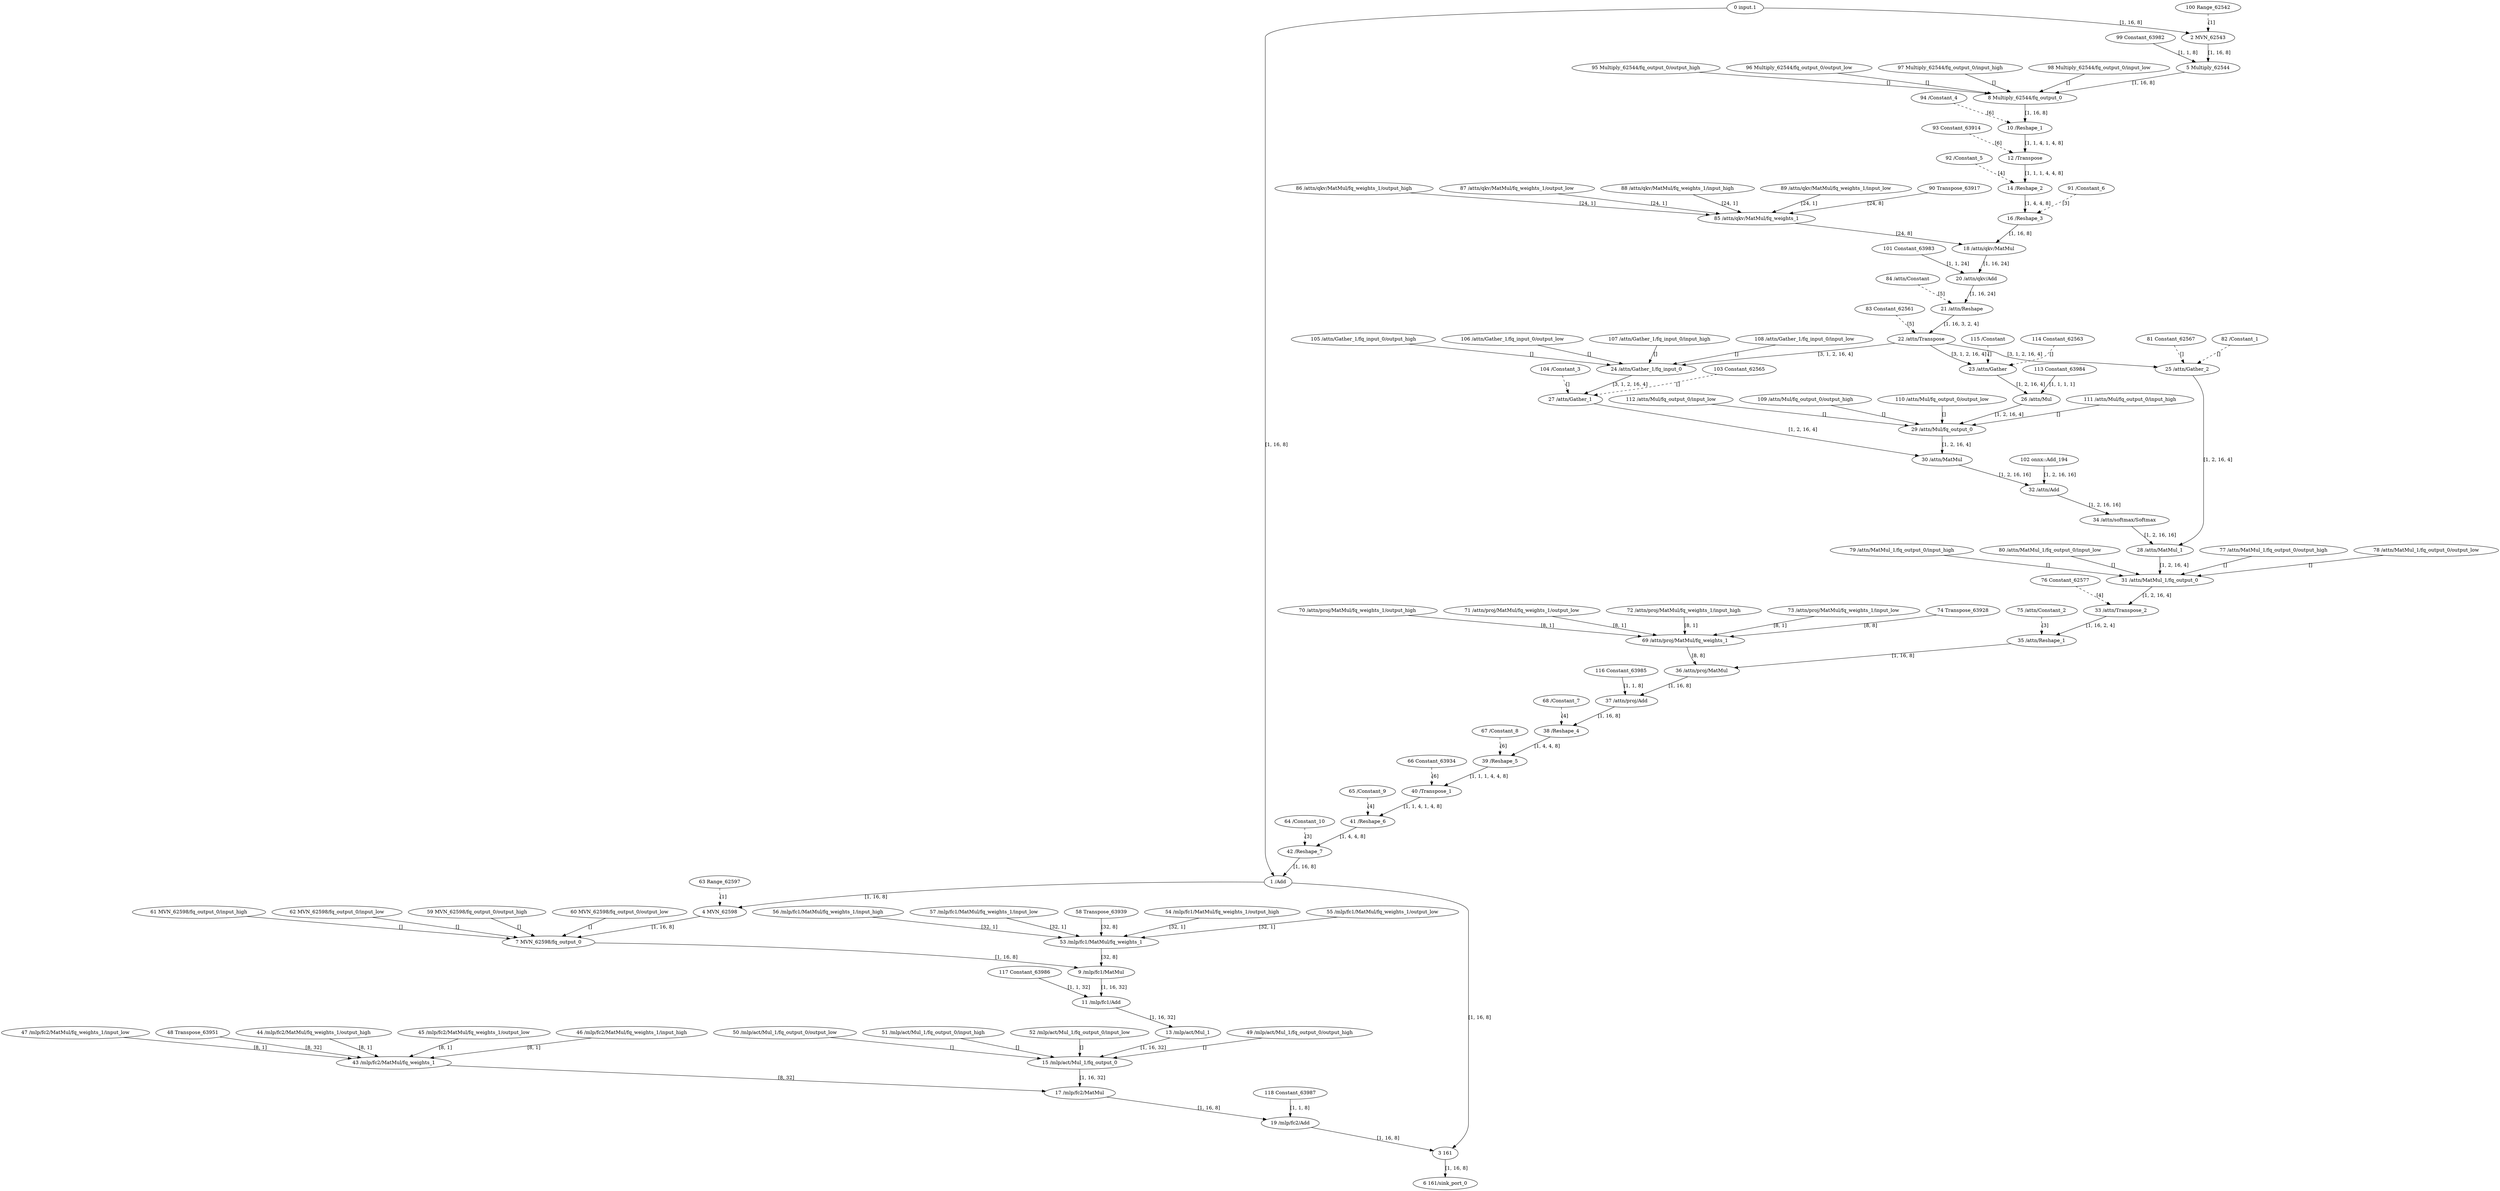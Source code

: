 strict digraph  {
"0 input.1" [id=0, type=Parameter];
"1 /Add" [id=1, type=Add];
"2 MVN_62543" [id=2, type=MVN];
"3 161" [id=3, type=Add];
"4 MVN_62598" [id=4, type=MVN];
"5 Multiply_62544" [id=5, type=Multiply];
"6 161/sink_port_0" [id=6, type=Result];
"7 MVN_62598/fq_output_0" [id=7, type=FakeQuantize];
"8 Multiply_62544/fq_output_0" [id=8, type=FakeQuantize];
"9 /mlp/fc1/MatMul" [id=9, type=MatMul];
"10 /Reshape_1" [id=10, type=Reshape];
"11 /mlp/fc1/Add" [id=11, type=Add];
"12 /Transpose" [id=12, type=Reshape];
"13 /mlp/act/Mul_1" [id=13, type=Gelu];
"14 /Reshape_2" [id=14, type=Reshape];
"15 /mlp/act/Mul_1/fq_output_0" [id=15, type=FakeQuantize];
"16 /Reshape_3" [id=16, type=Reshape];
"17 /mlp/fc2/MatMul" [id=17, type=MatMul];
"18 /attn/qkv/MatMul" [id=18, type=MatMul];
"19 /mlp/fc2/Add" [id=19, type=Add];
"20 /attn/qkv/Add" [id=20, type=Add];
"21 /attn/Reshape" [id=21, type=Reshape];
"22 /attn/Transpose" [id=22, type=Transpose];
"23 /attn/Gather" [id=23, type=Gather];
"24 /attn/Gather_1/fq_input_0" [id=24, type=FakeQuantize];
"25 /attn/Gather_2" [id=25, type=Gather];
"26 /attn/Mul" [id=26, type=Multiply];
"27 /attn/Gather_1" [id=27, type=Gather];
"28 /attn/MatMul_1" [id=28, type=MatMul];
"29 /attn/Mul/fq_output_0" [id=29, type=FakeQuantize];
"30 /attn/MatMul" [id=30, type=MatMul];
"31 /attn/MatMul_1/fq_output_0" [id=31, type=FakeQuantize];
"32 /attn/Add" [id=32, type=Add];
"33 /attn/Transpose_2" [id=33, type=Transpose];
"34 /attn/softmax/Softmax" [id=34, type=Softmax];
"35 /attn/Reshape_1" [id=35, type=Reshape];
"36 /attn/proj/MatMul" [id=36, type=MatMul];
"37 /attn/proj/Add" [id=37, type=Add];
"38 /Reshape_4" [id=38, type=Reshape];
"39 /Reshape_5" [id=39, type=Reshape];
"40 /Transpose_1" [id=40, type=Reshape];
"41 /Reshape_6" [id=41, type=Reshape];
"42 /Reshape_7" [id=42, type=Reshape];
"43 /mlp/fc2/MatMul/fq_weights_1" [id=43, type=FakeQuantize];
"44 /mlp/fc2/MatMul/fq_weights_1/output_high" [id=44, type=Constant];
"45 /mlp/fc2/MatMul/fq_weights_1/output_low" [id=45, type=Constant];
"46 /mlp/fc2/MatMul/fq_weights_1/input_high" [id=46, type=Constant];
"47 /mlp/fc2/MatMul/fq_weights_1/input_low" [id=47, type=Constant];
"48 Transpose_63951" [id=48, type=Constant];
"49 /mlp/act/Mul_1/fq_output_0/output_high" [id=49, type=Constant];
"50 /mlp/act/Mul_1/fq_output_0/output_low" [id=50, type=Constant];
"51 /mlp/act/Mul_1/fq_output_0/input_high" [id=51, type=Constant];
"52 /mlp/act/Mul_1/fq_output_0/input_low" [id=52, type=Constant];
"53 /mlp/fc1/MatMul/fq_weights_1" [id=53, type=FakeQuantize];
"54 /mlp/fc1/MatMul/fq_weights_1/output_high" [id=54, type=Constant];
"55 /mlp/fc1/MatMul/fq_weights_1/output_low" [id=55, type=Constant];
"56 /mlp/fc1/MatMul/fq_weights_1/input_high" [id=56, type=Constant];
"57 /mlp/fc1/MatMul/fq_weights_1/input_low" [id=57, type=Constant];
"58 Transpose_63939" [id=58, type=Constant];
"59 MVN_62598/fq_output_0/output_high" [id=59, type=Constant];
"60 MVN_62598/fq_output_0/output_low" [id=60, type=Constant];
"61 MVN_62598/fq_output_0/input_high" [id=61, type=Constant];
"62 MVN_62598/fq_output_0/input_low" [id=62, type=Constant];
"63 Range_62597" [id=63, type=Constant];
"64 /Constant_10" [id=64, type=Constant];
"65 /Constant_9" [id=65, type=Constant];
"66 Constant_63934" [id=66, type=Constant];
"67 /Constant_8" [id=67, type=Constant];
"68 /Constant_7" [id=68, type=Constant];
"69 /attn/proj/MatMul/fq_weights_1" [id=69, type=FakeQuantize];
"70 /attn/proj/MatMul/fq_weights_1/output_high" [id=70, type=Constant];
"71 /attn/proj/MatMul/fq_weights_1/output_low" [id=71, type=Constant];
"72 /attn/proj/MatMul/fq_weights_1/input_high" [id=72, type=Constant];
"73 /attn/proj/MatMul/fq_weights_1/input_low" [id=73, type=Constant];
"74 Transpose_63928" [id=74, type=Constant];
"75 /attn/Constant_2" [id=75, type=Constant];
"76 Constant_62577" [id=76, type=Constant];
"77 /attn/MatMul_1/fq_output_0/output_high" [id=77, type=Constant];
"78 /attn/MatMul_1/fq_output_0/output_low" [id=78, type=Constant];
"79 /attn/MatMul_1/fq_output_0/input_high" [id=79, type=Constant];
"80 /attn/MatMul_1/fq_output_0/input_low" [id=80, type=Constant];
"81 Constant_62567" [id=81, type=Constant];
"82 /Constant_1" [id=82, type=Constant];
"83 Constant_62561" [id=83, type=Constant];
"84 /attn/Constant" [id=84, type=Constant];
"85 /attn/qkv/MatMul/fq_weights_1" [id=85, type=FakeQuantize];
"86 /attn/qkv/MatMul/fq_weights_1/output_high" [id=86, type=Constant];
"87 /attn/qkv/MatMul/fq_weights_1/output_low" [id=87, type=Constant];
"88 /attn/qkv/MatMul/fq_weights_1/input_high" [id=88, type=Constant];
"89 /attn/qkv/MatMul/fq_weights_1/input_low" [id=89, type=Constant];
"90 Transpose_63917" [id=90, type=Constant];
"91 /Constant_6" [id=91, type=Constant];
"92 /Constant_5" [id=92, type=Constant];
"93 Constant_63914" [id=93, type=Constant];
"94 /Constant_4" [id=94, type=Constant];
"95 Multiply_62544/fq_output_0/output_high" [id=95, type=Constant];
"96 Multiply_62544/fq_output_0/output_low" [id=96, type=Constant];
"97 Multiply_62544/fq_output_0/input_high" [id=97, type=Constant];
"98 Multiply_62544/fq_output_0/input_low" [id=98, type=Constant];
"99 Constant_63982" [id=99, type=Constant];
"100 Range_62542" [id=100, type=Constant];
"101 Constant_63983" [id=101, type=Constant];
"102 onnx^^Add_194" [id=102, label="102 onnx::Add_194", type=Constant];
"103 Constant_62565" [id=103, type=Constant];
"104 /Constant_3" [id=104, type=Constant];
"105 /attn/Gather_1/fq_input_0/output_high" [id=105, type=Constant];
"106 /attn/Gather_1/fq_input_0/output_low" [id=106, type=Constant];
"107 /attn/Gather_1/fq_input_0/input_high" [id=107, type=Constant];
"108 /attn/Gather_1/fq_input_0/input_low" [id=108, type=Constant];
"109 /attn/Mul/fq_output_0/output_high" [id=109, type=Constant];
"110 /attn/Mul/fq_output_0/output_low" [id=110, type=Constant];
"111 /attn/Mul/fq_output_0/input_high" [id=111, type=Constant];
"112 /attn/Mul/fq_output_0/input_low" [id=112, type=Constant];
"113 Constant_63984" [id=113, type=Constant];
"114 Constant_62563" [id=114, type=Constant];
"115 /Constant" [id=115, type=Constant];
"116 Constant_63985" [id=116, type=Constant];
"117 Constant_63986" [id=117, type=Constant];
"118 Constant_63987" [id=118, type=Constant];
"0 input.1" -> "1 /Add"  [label="[1, 16, 8]", style=solid];
"0 input.1" -> "2 MVN_62543"  [label="[1, 16, 8]", style=solid];
"1 /Add" -> "3 161"  [label="[1, 16, 8]", style=solid];
"1 /Add" -> "4 MVN_62598"  [label="[1, 16, 8]", style=solid];
"2 MVN_62543" -> "5 Multiply_62544"  [label="[1, 16, 8]", style=solid];
"3 161" -> "6 161/sink_port_0"  [label="[1, 16, 8]", style=solid];
"4 MVN_62598" -> "7 MVN_62598/fq_output_0"  [label="[1, 16, 8]", style=solid];
"5 Multiply_62544" -> "8 Multiply_62544/fq_output_0"  [label="[1, 16, 8]", style=solid];
"7 MVN_62598/fq_output_0" -> "9 /mlp/fc1/MatMul"  [label="[1, 16, 8]", style=solid];
"8 Multiply_62544/fq_output_0" -> "10 /Reshape_1"  [label="[1, 16, 8]", style=solid];
"9 /mlp/fc1/MatMul" -> "11 /mlp/fc1/Add"  [label="[1, 16, 32]", style=solid];
"10 /Reshape_1" -> "12 /Transpose"  [label="[1, 1, 4, 1, 4, 8]", style=solid];
"11 /mlp/fc1/Add" -> "13 /mlp/act/Mul_1"  [label="[1, 16, 32]", style=solid];
"12 /Transpose" -> "14 /Reshape_2"  [label="[1, 1, 1, 4, 4, 8]", style=solid];
"13 /mlp/act/Mul_1" -> "15 /mlp/act/Mul_1/fq_output_0"  [label="[1, 16, 32]", style=solid];
"14 /Reshape_2" -> "16 /Reshape_3"  [label="[1, 4, 4, 8]", style=solid];
"15 /mlp/act/Mul_1/fq_output_0" -> "17 /mlp/fc2/MatMul"  [label="[1, 16, 32]", style=solid];
"16 /Reshape_3" -> "18 /attn/qkv/MatMul"  [label="[1, 16, 8]", style=solid];
"17 /mlp/fc2/MatMul" -> "19 /mlp/fc2/Add"  [label="[1, 16, 8]", style=solid];
"18 /attn/qkv/MatMul" -> "20 /attn/qkv/Add"  [label="[1, 16, 24]", style=solid];
"19 /mlp/fc2/Add" -> "3 161"  [label="[1, 16, 8]", style=solid];
"20 /attn/qkv/Add" -> "21 /attn/Reshape"  [label="[1, 16, 24]", style=solid];
"21 /attn/Reshape" -> "22 /attn/Transpose"  [label="[1, 16, 3, 2, 4]", style=solid];
"22 /attn/Transpose" -> "23 /attn/Gather"  [label="[3, 1, 2, 16, 4]", style=solid];
"22 /attn/Transpose" -> "24 /attn/Gather_1/fq_input_0"  [label="[3, 1, 2, 16, 4]", style=solid];
"22 /attn/Transpose" -> "25 /attn/Gather_2"  [label="[3, 1, 2, 16, 4]", style=solid];
"23 /attn/Gather" -> "26 /attn/Mul"  [label="[1, 2, 16, 4]", style=solid];
"24 /attn/Gather_1/fq_input_0" -> "27 /attn/Gather_1"  [label="[3, 1, 2, 16, 4]", style=solid];
"25 /attn/Gather_2" -> "28 /attn/MatMul_1"  [label="[1, 2, 16, 4]", style=solid];
"26 /attn/Mul" -> "29 /attn/Mul/fq_output_0"  [label="[1, 2, 16, 4]", style=solid];
"27 /attn/Gather_1" -> "30 /attn/MatMul"  [label="[1, 2, 16, 4]", style=solid];
"28 /attn/MatMul_1" -> "31 /attn/MatMul_1/fq_output_0"  [label="[1, 2, 16, 4]", style=solid];
"29 /attn/Mul/fq_output_0" -> "30 /attn/MatMul"  [label="[1, 2, 16, 4]", style=solid];
"30 /attn/MatMul" -> "32 /attn/Add"  [label="[1, 2, 16, 16]", style=solid];
"31 /attn/MatMul_1/fq_output_0" -> "33 /attn/Transpose_2"  [label="[1, 2, 16, 4]", style=solid];
"32 /attn/Add" -> "34 /attn/softmax/Softmax"  [label="[1, 2, 16, 16]", style=solid];
"33 /attn/Transpose_2" -> "35 /attn/Reshape_1"  [label="[1, 16, 2, 4]", style=solid];
"34 /attn/softmax/Softmax" -> "28 /attn/MatMul_1"  [label="[1, 2, 16, 16]", style=solid];
"35 /attn/Reshape_1" -> "36 /attn/proj/MatMul"  [label="[1, 16, 8]", style=solid];
"36 /attn/proj/MatMul" -> "37 /attn/proj/Add"  [label="[1, 16, 8]", style=solid];
"37 /attn/proj/Add" -> "38 /Reshape_4"  [label="[1, 16, 8]", style=solid];
"38 /Reshape_4" -> "39 /Reshape_5"  [label="[1, 4, 4, 8]", style=solid];
"39 /Reshape_5" -> "40 /Transpose_1"  [label="[1, 1, 1, 4, 4, 8]", style=solid];
"40 /Transpose_1" -> "41 /Reshape_6"  [label="[1, 1, 4, 1, 4, 8]", style=solid];
"41 /Reshape_6" -> "42 /Reshape_7"  [label="[1, 4, 4, 8]", style=solid];
"42 /Reshape_7" -> "1 /Add"  [label="[1, 16, 8]", style=solid];
"43 /mlp/fc2/MatMul/fq_weights_1" -> "17 /mlp/fc2/MatMul"  [label="[8, 32]", style=solid];
"44 /mlp/fc2/MatMul/fq_weights_1/output_high" -> "43 /mlp/fc2/MatMul/fq_weights_1"  [label="[8, 1]", style=solid];
"45 /mlp/fc2/MatMul/fq_weights_1/output_low" -> "43 /mlp/fc2/MatMul/fq_weights_1"  [label="[8, 1]", style=solid];
"46 /mlp/fc2/MatMul/fq_weights_1/input_high" -> "43 /mlp/fc2/MatMul/fq_weights_1"  [label="[8, 1]", style=solid];
"47 /mlp/fc2/MatMul/fq_weights_1/input_low" -> "43 /mlp/fc2/MatMul/fq_weights_1"  [label="[8, 1]", style=solid];
"48 Transpose_63951" -> "43 /mlp/fc2/MatMul/fq_weights_1"  [label="[8, 32]", style=solid];
"49 /mlp/act/Mul_1/fq_output_0/output_high" -> "15 /mlp/act/Mul_1/fq_output_0"  [label="[]", style=solid];
"50 /mlp/act/Mul_1/fq_output_0/output_low" -> "15 /mlp/act/Mul_1/fq_output_0"  [label="[]", style=solid];
"51 /mlp/act/Mul_1/fq_output_0/input_high" -> "15 /mlp/act/Mul_1/fq_output_0"  [label="[]", style=solid];
"52 /mlp/act/Mul_1/fq_output_0/input_low" -> "15 /mlp/act/Mul_1/fq_output_0"  [label="[]", style=solid];
"53 /mlp/fc1/MatMul/fq_weights_1" -> "9 /mlp/fc1/MatMul"  [label="[32, 8]", style=solid];
"54 /mlp/fc1/MatMul/fq_weights_1/output_high" -> "53 /mlp/fc1/MatMul/fq_weights_1"  [label="[32, 1]", style=solid];
"55 /mlp/fc1/MatMul/fq_weights_1/output_low" -> "53 /mlp/fc1/MatMul/fq_weights_1"  [label="[32, 1]", style=solid];
"56 /mlp/fc1/MatMul/fq_weights_1/input_high" -> "53 /mlp/fc1/MatMul/fq_weights_1"  [label="[32, 1]", style=solid];
"57 /mlp/fc1/MatMul/fq_weights_1/input_low" -> "53 /mlp/fc1/MatMul/fq_weights_1"  [label="[32, 1]", style=solid];
"58 Transpose_63939" -> "53 /mlp/fc1/MatMul/fq_weights_1"  [label="[32, 8]", style=solid];
"59 MVN_62598/fq_output_0/output_high" -> "7 MVN_62598/fq_output_0"  [label="[]", style=solid];
"60 MVN_62598/fq_output_0/output_low" -> "7 MVN_62598/fq_output_0"  [label="[]", style=solid];
"61 MVN_62598/fq_output_0/input_high" -> "7 MVN_62598/fq_output_0"  [label="[]", style=solid];
"62 MVN_62598/fq_output_0/input_low" -> "7 MVN_62598/fq_output_0"  [label="[]", style=solid];
"63 Range_62597" -> "4 MVN_62598"  [label="[1]", style=dashed];
"64 /Constant_10" -> "42 /Reshape_7"  [label="[3]", style=dashed];
"65 /Constant_9" -> "41 /Reshape_6"  [label="[4]", style=dashed];
"66 Constant_63934" -> "40 /Transpose_1"  [label="[6]", style=dashed];
"67 /Constant_8" -> "39 /Reshape_5"  [label="[6]", style=dashed];
"68 /Constant_7" -> "38 /Reshape_4"  [label="[4]", style=dashed];
"69 /attn/proj/MatMul/fq_weights_1" -> "36 /attn/proj/MatMul"  [label="[8, 8]", style=solid];
"70 /attn/proj/MatMul/fq_weights_1/output_high" -> "69 /attn/proj/MatMul/fq_weights_1"  [label="[8, 1]", style=solid];
"71 /attn/proj/MatMul/fq_weights_1/output_low" -> "69 /attn/proj/MatMul/fq_weights_1"  [label="[8, 1]", style=solid];
"72 /attn/proj/MatMul/fq_weights_1/input_high" -> "69 /attn/proj/MatMul/fq_weights_1"  [label="[8, 1]", style=solid];
"73 /attn/proj/MatMul/fq_weights_1/input_low" -> "69 /attn/proj/MatMul/fq_weights_1"  [label="[8, 1]", style=solid];
"74 Transpose_63928" -> "69 /attn/proj/MatMul/fq_weights_1"  [label="[8, 8]", style=solid];
"75 /attn/Constant_2" -> "35 /attn/Reshape_1"  [label="[3]", style=dashed];
"76 Constant_62577" -> "33 /attn/Transpose_2"  [label="[4]", style=dashed];
"77 /attn/MatMul_1/fq_output_0/output_high" -> "31 /attn/MatMul_1/fq_output_0"  [label="[]", style=solid];
"78 /attn/MatMul_1/fq_output_0/output_low" -> "31 /attn/MatMul_1/fq_output_0"  [label="[]", style=solid];
"79 /attn/MatMul_1/fq_output_0/input_high" -> "31 /attn/MatMul_1/fq_output_0"  [label="[]", style=solid];
"80 /attn/MatMul_1/fq_output_0/input_low" -> "31 /attn/MatMul_1/fq_output_0"  [label="[]", style=solid];
"81 Constant_62567" -> "25 /attn/Gather_2"  [label="[]", style=dashed];
"82 /Constant_1" -> "25 /attn/Gather_2"  [label="[]", style=dashed];
"83 Constant_62561" -> "22 /attn/Transpose"  [label="[5]", style=dashed];
"84 /attn/Constant" -> "21 /attn/Reshape"  [label="[5]", style=dashed];
"85 /attn/qkv/MatMul/fq_weights_1" -> "18 /attn/qkv/MatMul"  [label="[24, 8]", style=solid];
"86 /attn/qkv/MatMul/fq_weights_1/output_high" -> "85 /attn/qkv/MatMul/fq_weights_1"  [label="[24, 1]", style=solid];
"87 /attn/qkv/MatMul/fq_weights_1/output_low" -> "85 /attn/qkv/MatMul/fq_weights_1"  [label="[24, 1]", style=solid];
"88 /attn/qkv/MatMul/fq_weights_1/input_high" -> "85 /attn/qkv/MatMul/fq_weights_1"  [label="[24, 1]", style=solid];
"89 /attn/qkv/MatMul/fq_weights_1/input_low" -> "85 /attn/qkv/MatMul/fq_weights_1"  [label="[24, 1]", style=solid];
"90 Transpose_63917" -> "85 /attn/qkv/MatMul/fq_weights_1"  [label="[24, 8]", style=solid];
"91 /Constant_6" -> "16 /Reshape_3"  [label="[3]", style=dashed];
"92 /Constant_5" -> "14 /Reshape_2"  [label="[4]", style=dashed];
"93 Constant_63914" -> "12 /Transpose"  [label="[6]", style=dashed];
"94 /Constant_4" -> "10 /Reshape_1"  [label="[6]", style=dashed];
"95 Multiply_62544/fq_output_0/output_high" -> "8 Multiply_62544/fq_output_0"  [label="[]", style=solid];
"96 Multiply_62544/fq_output_0/output_low" -> "8 Multiply_62544/fq_output_0"  [label="[]", style=solid];
"97 Multiply_62544/fq_output_0/input_high" -> "8 Multiply_62544/fq_output_0"  [label="[]", style=solid];
"98 Multiply_62544/fq_output_0/input_low" -> "8 Multiply_62544/fq_output_0"  [label="[]", style=solid];
"99 Constant_63982" -> "5 Multiply_62544"  [label="[1, 1, 8]", style=solid];
"100 Range_62542" -> "2 MVN_62543"  [label="[1]", style=dashed];
"101 Constant_63983" -> "20 /attn/qkv/Add"  [label="[1, 1, 24]", style=solid];
"102 onnx^^Add_194" -> "32 /attn/Add"  [label="[1, 2, 16, 16]", style=solid];
"103 Constant_62565" -> "27 /attn/Gather_1"  [label="[]", style=dashed];
"104 /Constant_3" -> "27 /attn/Gather_1"  [label="[]", style=dashed];
"105 /attn/Gather_1/fq_input_0/output_high" -> "24 /attn/Gather_1/fq_input_0"  [label="[]", style=solid];
"106 /attn/Gather_1/fq_input_0/output_low" -> "24 /attn/Gather_1/fq_input_0"  [label="[]", style=solid];
"107 /attn/Gather_1/fq_input_0/input_high" -> "24 /attn/Gather_1/fq_input_0"  [label="[]", style=solid];
"108 /attn/Gather_1/fq_input_0/input_low" -> "24 /attn/Gather_1/fq_input_0"  [label="[]", style=solid];
"109 /attn/Mul/fq_output_0/output_high" -> "29 /attn/Mul/fq_output_0"  [label="[]", style=solid];
"110 /attn/Mul/fq_output_0/output_low" -> "29 /attn/Mul/fq_output_0"  [label="[]", style=solid];
"111 /attn/Mul/fq_output_0/input_high" -> "29 /attn/Mul/fq_output_0"  [label="[]", style=solid];
"112 /attn/Mul/fq_output_0/input_low" -> "29 /attn/Mul/fq_output_0"  [label="[]", style=solid];
"113 Constant_63984" -> "26 /attn/Mul"  [label="[1, 1, 1, 1]", style=solid];
"114 Constant_62563" -> "23 /attn/Gather"  [label="[]", style=dashed];
"115 /Constant" -> "23 /attn/Gather"  [label="[]", style=dashed];
"116 Constant_63985" -> "37 /attn/proj/Add"  [label="[1, 1, 8]", style=solid];
"117 Constant_63986" -> "11 /mlp/fc1/Add"  [label="[1, 1, 32]", style=solid];
"118 Constant_63987" -> "19 /mlp/fc2/Add"  [label="[1, 1, 8]", style=solid];
}
